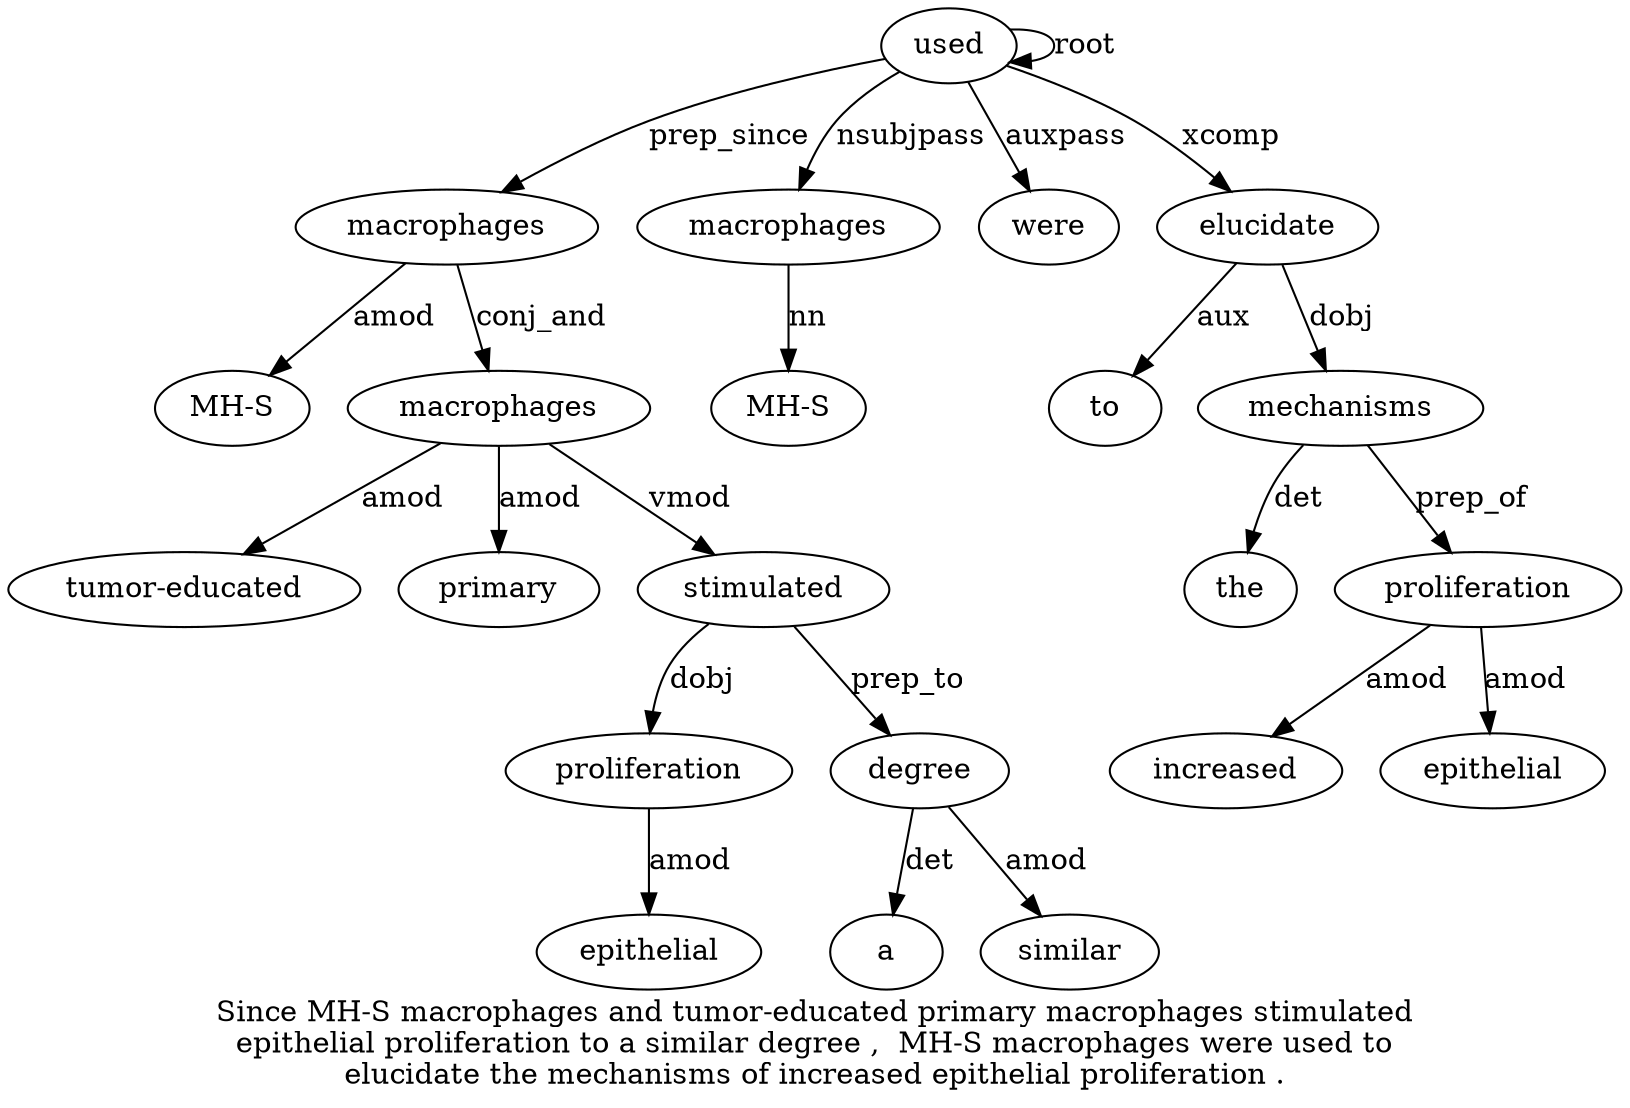 digraph "Since MH-S macrophages and tumor-educated primary macrophages stimulated epithelial proliferation to a similar degree ,  MH-S macrophages were used to elucidate the mechanisms of increased epithelial proliferation ." {
label="Since MH-S macrophages and tumor-educated primary macrophages stimulated
epithelial proliferation to a similar degree ,  MH-S macrophages were used to
elucidate the mechanisms of increased epithelial proliferation .";
macrophages3 [style=filled, fillcolor=white, label=macrophages];
"MH-S2" [style=filled, fillcolor=white, label="MH-S"];
macrophages3 -> "MH-S2"  [label=amod];
used19 [style=filled, fillcolor=white, label=used];
used19 -> macrophages3  [label=prep_since];
macrophages7 [style=filled, fillcolor=white, label=macrophages];
"tumor-educated5" [style=filled, fillcolor=white, label="tumor-educated"];
macrophages7 -> "tumor-educated5"  [label=amod];
primary6 [style=filled, fillcolor=white, label=primary];
macrophages7 -> primary6  [label=amod];
macrophages3 -> macrophages7  [label=conj_and];
stimulated8 [style=filled, fillcolor=white, label=stimulated];
macrophages7 -> stimulated8  [label=vmod];
proliferation10 [style=filled, fillcolor=white, label=proliferation];
epithelial9 [style=filled, fillcolor=white, label=epithelial];
proliferation10 -> epithelial9  [label=amod];
stimulated8 -> proliferation10  [label=dobj];
degree14 [style=filled, fillcolor=white, label=degree];
a12 [style=filled, fillcolor=white, label=a];
degree14 -> a12  [label=det];
similar13 [style=filled, fillcolor=white, label=similar];
degree14 -> similar13  [label=amod];
stimulated8 -> degree14  [label=prep_to];
macrophages17 [style=filled, fillcolor=white, label=macrophages];
"MH-S16" [style=filled, fillcolor=white, label="MH-S"];
macrophages17 -> "MH-S16"  [label=nn];
used19 -> macrophages17  [label=nsubjpass];
were18 [style=filled, fillcolor=white, label=were];
used19 -> were18  [label=auxpass];
used19 -> used19  [label=root];
elucidate21 [style=filled, fillcolor=white, label=elucidate];
to20 [style=filled, fillcolor=white, label=to];
elucidate21 -> to20  [label=aux];
used19 -> elucidate21  [label=xcomp];
mechanisms23 [style=filled, fillcolor=white, label=mechanisms];
the22 [style=filled, fillcolor=white, label=the];
mechanisms23 -> the22  [label=det];
elucidate21 -> mechanisms23  [label=dobj];
proliferation27 [style=filled, fillcolor=white, label=proliferation];
increased25 [style=filled, fillcolor=white, label=increased];
proliferation27 -> increased25  [label=amod];
epithelial26 [style=filled, fillcolor=white, label=epithelial];
proliferation27 -> epithelial26  [label=amod];
mechanisms23 -> proliferation27  [label=prep_of];
}
